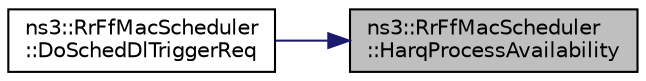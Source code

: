 digraph "ns3::RrFfMacScheduler::HarqProcessAvailability"
{
 // LATEX_PDF_SIZE
  edge [fontname="Helvetica",fontsize="10",labelfontname="Helvetica",labelfontsize="10"];
  node [fontname="Helvetica",fontsize="10",shape=record];
  rankdir="RL";
  Node1 [label="ns3::RrFfMacScheduler\l::HarqProcessAvailability",height=0.2,width=0.4,color="black", fillcolor="grey75", style="filled", fontcolor="black",tooltip="Return the availability of free process for the RNTI specified."];
  Node1 -> Node2 [dir="back",color="midnightblue",fontsize="10",style="solid",fontname="Helvetica"];
  Node2 [label="ns3::RrFfMacScheduler\l::DoSchedDlTriggerReq",height=0.2,width=0.4,color="black", fillcolor="white", style="filled",URL="$classns3_1_1_rr_ff_mac_scheduler.html#a185c818311c062bfc0af357e94d49e1e",tooltip="Sched DL trigger request."];
}
